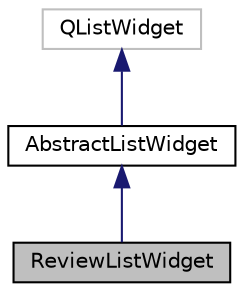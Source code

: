 digraph "ReviewListWidget"
{
 // LATEX_PDF_SIZE
  edge [fontname="Helvetica",fontsize="10",labelfontname="Helvetica",labelfontsize="10"];
  node [fontname="Helvetica",fontsize="10",shape=record];
  Node1 [label="ReviewListWidget",height=0.2,width=0.4,color="black", fillcolor="grey75", style="filled", fontcolor="black",tooltip=" "];
  Node2 -> Node1 [dir="back",color="midnightblue",fontsize="10",style="solid"];
  Node2 [label="AbstractListWidget",height=0.2,width=0.4,color="black", fillcolor="white", style="filled",URL="$classAbstractListWidget.html",tooltip=" "];
  Node3 -> Node2 [dir="back",color="midnightblue",fontsize="10",style="solid"];
  Node3 [label="QListWidget",height=0.2,width=0.4,color="grey75", fillcolor="white", style="filled",tooltip=" "];
}
